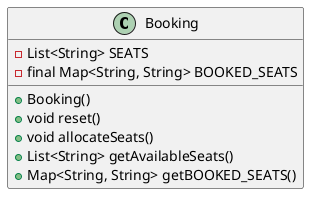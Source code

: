 @startuml

class Booking {
    - List<String> SEATS
    - final Map<String, String> BOOKED_SEATS

    + Booking()
    + void reset()
    + void allocateSeats()
    + List<String> getAvailableSeats()
    + Map<String, String> getBOOKED_SEATS()
}

@enduml